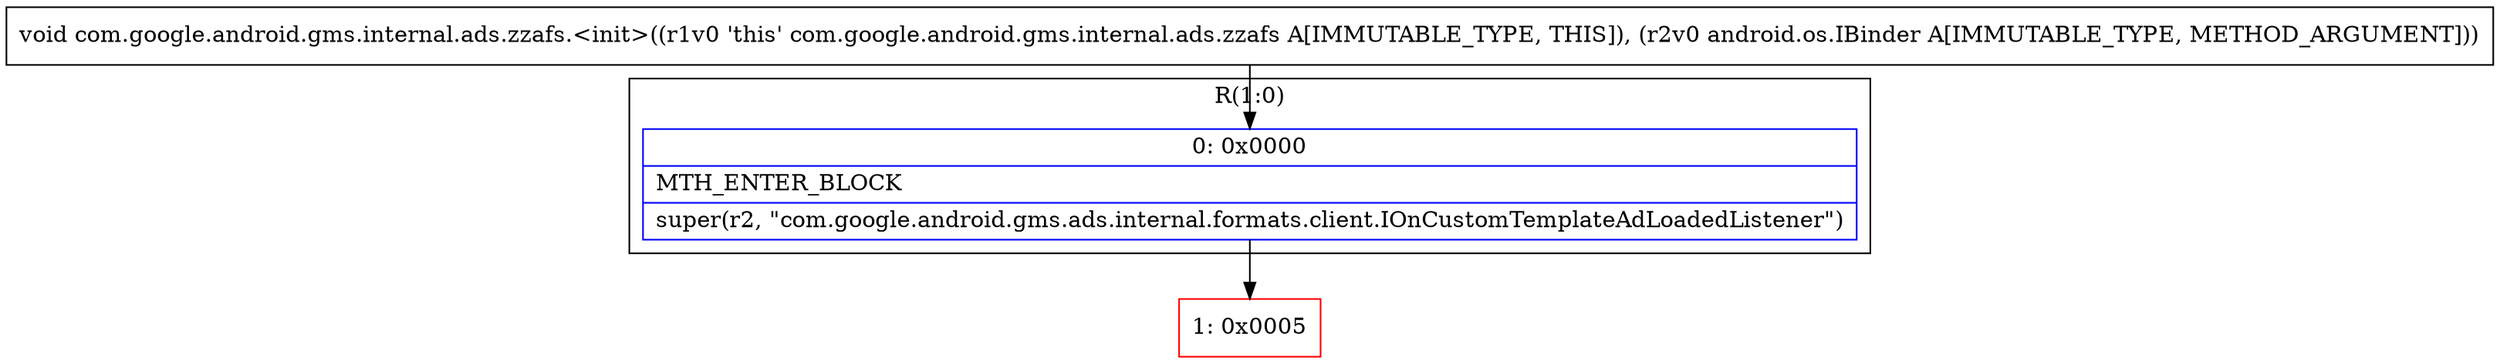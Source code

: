 digraph "CFG forcom.google.android.gms.internal.ads.zzafs.\<init\>(Landroid\/os\/IBinder;)V" {
subgraph cluster_Region_1441056766 {
label = "R(1:0)";
node [shape=record,color=blue];
Node_0 [shape=record,label="{0\:\ 0x0000|MTH_ENTER_BLOCK\l|super(r2, \"com.google.android.gms.ads.internal.formats.client.IOnCustomTemplateAdLoadedListener\")\l}"];
}
Node_1 [shape=record,color=red,label="{1\:\ 0x0005}"];
MethodNode[shape=record,label="{void com.google.android.gms.internal.ads.zzafs.\<init\>((r1v0 'this' com.google.android.gms.internal.ads.zzafs A[IMMUTABLE_TYPE, THIS]), (r2v0 android.os.IBinder A[IMMUTABLE_TYPE, METHOD_ARGUMENT])) }"];
MethodNode -> Node_0;
Node_0 -> Node_1;
}

